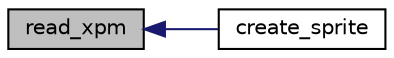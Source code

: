 digraph "read_xpm"
{
  edge [fontname="Helvetica",fontsize="10",labelfontname="Helvetica",labelfontsize="10"];
  node [fontname="Helvetica",fontsize="10",shape=record];
  rankdir="LR";
  Node3 [label="read_xpm",height=0.2,width=0.4,color="black", fillcolor="grey75", style="filled", fontcolor="black"];
  Node3 -> Node4 [dir="back",color="midnightblue",fontsize="10",style="solid",fontname="Helvetica"];
  Node4 [label="create_sprite",height=0.2,width=0.4,color="black", fillcolor="white", style="filled",URL="$group__sprite.html#ga14a790e32f107e60226406342d6d394b"];
}
